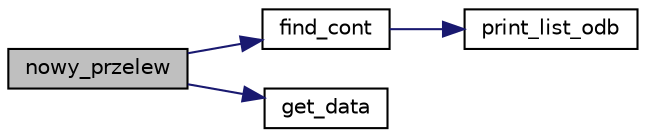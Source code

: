 digraph "nowy_przelew"
{
  edge [fontname="Helvetica",fontsize="10",labelfontname="Helvetica",labelfontsize="10"];
  node [fontname="Helvetica",fontsize="10",shape=record];
  rankdir="LR";
  Node34 [label="nowy_przelew",height=0.2,width=0.4,color="black", fillcolor="grey75", style="filled", fontcolor="black"];
  Node34 -> Node35 [color="midnightblue",fontsize="10",style="solid",fontname="Helvetica"];
  Node35 [label="find_cont",height=0.2,width=0.4,color="black", fillcolor="white", style="filled",URL="$account_8c.html#adf627d5b54e87d3efdc2a39c42fd7649",tooltip="funkcja pobiera podwójny wskaźnik tylko dlatego, żeby móc... w sumie to chyba wystarczyłby jej jeden ..."];
  Node35 -> Node36 [color="midnightblue",fontsize="10",style="solid",fontname="Helvetica"];
  Node36 [label="print_list_odb",height=0.2,width=0.4,color="black", fillcolor="white", style="filled",URL="$account_8c.html#a77fe0e8e4902c178121d043c9dbe71c9"];
  Node34 -> Node37 [color="midnightblue",fontsize="10",style="solid",fontname="Helvetica"];
  Node37 [label="get_data",height=0.2,width=0.4,color="black", fillcolor="white", style="filled",URL="$account_8c.html#a9692aeffbca9bfe8f04e558098706c33"];
}
